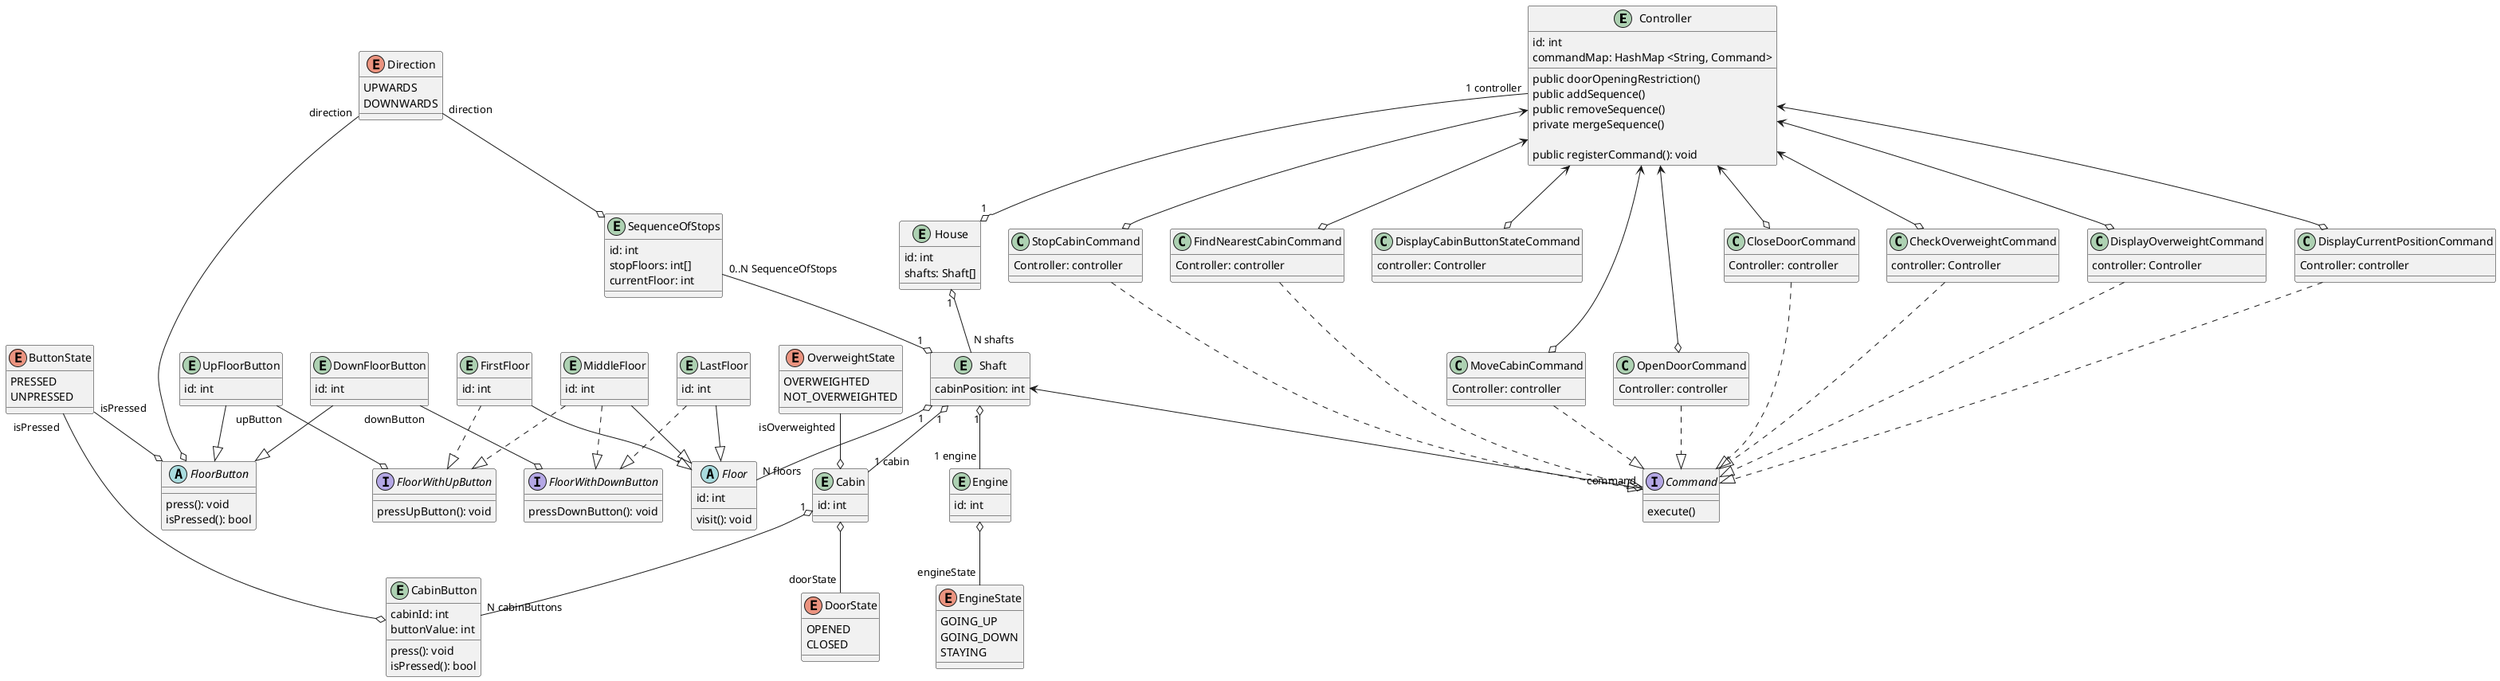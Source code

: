 @startuml
entity "Controller"{
id: int
commandMap: HashMap <String, Command>

public doorOpeningRestriction()
public addSequence()
public removeSequence()
private mergeSequence()

public registerCommand(): void

}

enum DoorState{
OPENED
CLOSED
}

entity Cabin{
id: int
}

entity SequenceOfStops {
id: int
stopFloors: int[]
currentFloor: int
}

Direction "direction" --o SequenceOfStops


enum EngineState{
GOING_UP
GOING_DOWN
STAYING
}

enum Direction{
UPWARDS
DOWNWARDS
}

enum ButtonState{
PRESSED
UNPRESSED
}

entity "CabinButton"{
cabinId: int
buttonValue: int

press(): void
isPressed(): bool
}


abstract "FloorButton"{
  press(): void
  isPressed(): bool
}

entity "UpFloorButton" {
  id: int
}

entity "DownFloorButton" {
 id: int
}

"UpFloorButton" --|> "FloorButton"
"DownFloorButton" --|> "FloorButton"

abstract Floor{
  id: int
  visit(): void
}

interface FloorWithUpButton {
  pressUpButton(): void
}

"UpFloorButton" "upButton" --o FloorWithUpButton

interface FloorWithDownButton {
 pressDownButton(): void
}

"DownFloorButton" "downButton" --o FloorWithDownButton

entity FirstFloor {
  id: int
}

FirstFloor --|> Floor
FirstFloor ..|> FloorWithUpButton

entity LastFloor {
  id: int
}

LastFloor --|> Floor
LastFloor ..|> FloorWithDownButton

entity MiddleFloor {
  id: int
}

MiddleFloor --|> Floor
MiddleFloor ..|> FloorWithUpButton
MiddleFloor ..|> FloorWithDownButton

Direction "direction" --o "FloorButton"

Cabin "1" o-- "N cabinButtons" "CabinButton"
ButtonState "isPressed " --o "FloorButton"
ButtonState "isPressed " --o "CabinButton"

entity Engine {
  id: int
}

Engine o-- "engineState" EngineState

entity Shaft {
  cabinPosition: int
}

Shaft "1" o-- "1 engine" Engine

entity House {
  id: int
  shafts: Shaft[]
}

Shaft "1" o-- "N floors" Floor
House "1" o-- "N shafts" Shaft

Controller "1 controller" --o "1" House
Shaft "1" o-- "1 cabin" Cabin

Cabin o-- "doorState" DoorState

SequenceOfStops "0..N SequenceOfStops" --o "1" Shaft

interface Command {
    execute()
}

class MoveCabinCommand {
    Controller: controller
}
class OpenDoorCommand {
    Controller: controller
}
class CloseDoorCommand {
    Controller: controller
}
class CheckOverweightCommand{
    controller: Controller
}
class DisplayOverweightCommand{
    controller: Controller
}
class DisplayCurrentPositionCommand{
    Controller: controller
}
class StopCabinCommand {
    Controller: controller
}
class DisplayCabinButtonStateCommand{
    controller: Controller
}

class FindNearestCabinCommand {
    Controller: controller
}

enum OverweightState {
    OVERWEIGHTED
    NOT_OVERWEIGHTED
}

OverweightState "isOverweighted" --o Cabin

MoveCabinCommand  ..|> Command
OpenDoorCommand  ..|> Command
CloseDoorCommand  ..|> Command
DisplayCurrentPositionCommand  ..|> Command
StopCabinCommand  ..|> Command
FindNearestCabinCommand  ..|> Command
CheckOverweightCommand ..|> Command
DisplayOverweightCommand ..|> Command

Controller <--o MoveCabinCommand
Controller <--o OpenDoorCommand
Controller <--o CloseDoorCommand
Controller <--o DisplayCurrentPositionCommand
Controller <--o FindNearestCabinCommand
Controller <--o StopCabinCommand
Controller <--o DisplayCabinButtonStateCommand
Controller <--o CheckOverweightCommand
Controller <--o DisplayOverweightCommand

Shaft <--o "command" Command



@enduml
